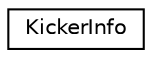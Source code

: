 digraph "Graphical Class Hierarchy"
{
  edge [fontname="Helvetica",fontsize="10",labelfontname="Helvetica",labelfontsize="10"];
  node [fontname="Helvetica",fontsize="10",shape=record];
  rankdir="LR";
  Node0 [label="KickerInfo",height=0.2,width=0.4,color="black", fillcolor="white", style="filled",URL="$struct_kicker_info.html"];
}
